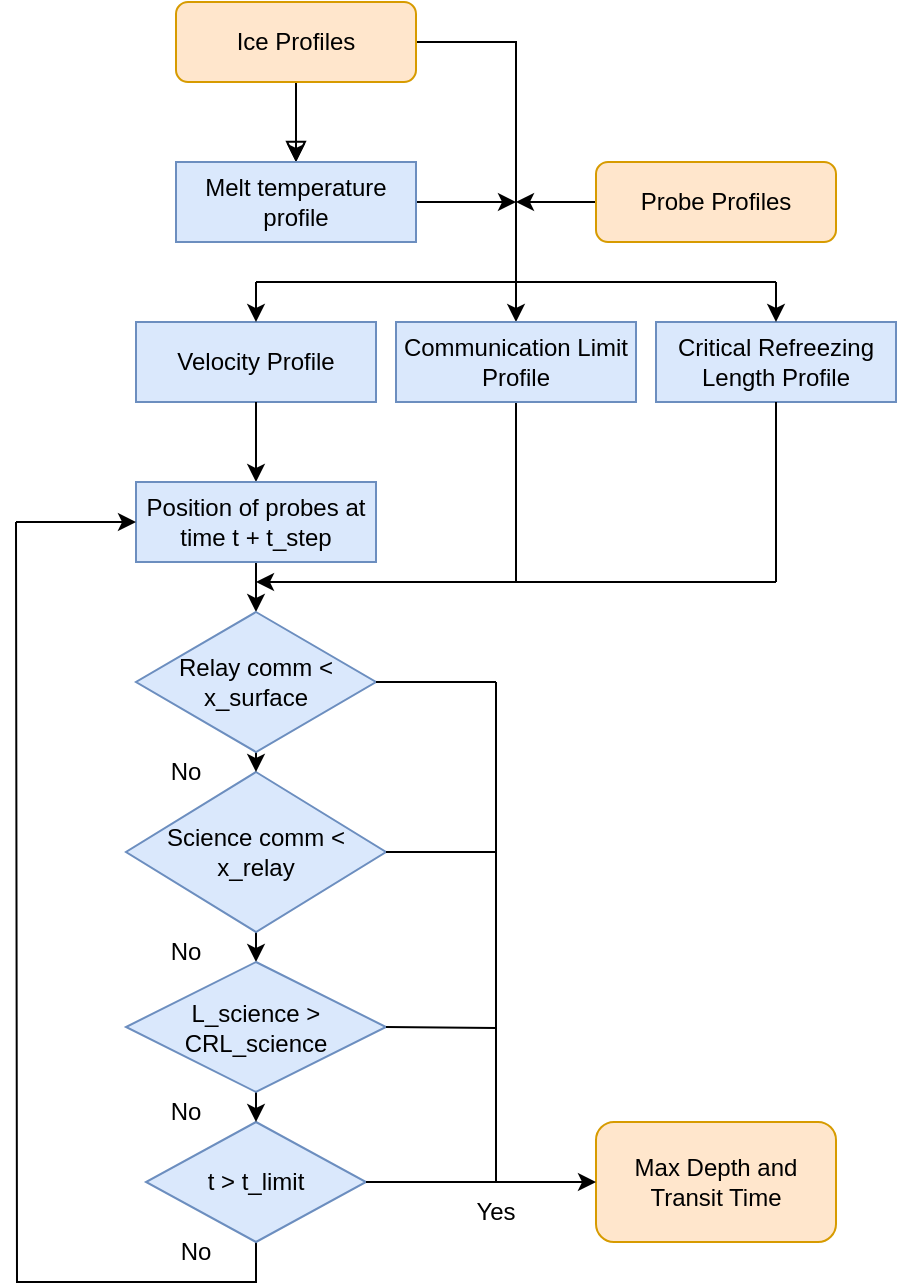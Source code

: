 <mxfile version="24.3.1" type="github">
  <diagram id="C5RBs43oDa-KdzZeNtuy" name="Page-1">
    <mxGraphModel dx="936" dy="629" grid="1" gridSize="10" guides="1" tooltips="1" connect="1" arrows="1" fold="1" page="1" pageScale="1" pageWidth="827" pageHeight="1169" math="0" shadow="0">
      <root>
        <mxCell id="WIyWlLk6GJQsqaUBKTNV-0" />
        <mxCell id="WIyWlLk6GJQsqaUBKTNV-1" parent="WIyWlLk6GJQsqaUBKTNV-0" />
        <mxCell id="WIyWlLk6GJQsqaUBKTNV-2" value="" style="rounded=0;html=1;jettySize=auto;orthogonalLoop=1;fontSize=11;endArrow=block;endFill=0;endSize=8;strokeWidth=1;shadow=0;labelBackgroundColor=none;edgeStyle=orthogonalEdgeStyle;entryX=0.5;entryY=0;entryDx=0;entryDy=0;" parent="WIyWlLk6GJQsqaUBKTNV-1" target="LpC0P-z5zk0IUvHgdQZO-3" edge="1">
          <mxGeometry relative="1" as="geometry">
            <mxPoint x="180" y="60" as="sourcePoint" />
            <mxPoint x="220" y="200" as="targetPoint" />
            <Array as="points">
              <mxPoint x="220" y="60" />
            </Array>
          </mxGeometry>
        </mxCell>
        <mxCell id="LpC0P-z5zk0IUvHgdQZO-7" style="edgeStyle=orthogonalEdgeStyle;rounded=0;orthogonalLoop=1;jettySize=auto;html=1;exitX=1;exitY=0.5;exitDx=0;exitDy=0;entryX=0.5;entryY=0;entryDx=0;entryDy=0;" edge="1" parent="WIyWlLk6GJQsqaUBKTNV-1" source="WIyWlLk6GJQsqaUBKTNV-3" target="LpC0P-z5zk0IUvHgdQZO-15">
          <mxGeometry relative="1" as="geometry">
            <mxPoint x="330" y="190" as="targetPoint" />
          </mxGeometry>
        </mxCell>
        <mxCell id="LpC0P-z5zk0IUvHgdQZO-12" value="" style="edgeStyle=orthogonalEdgeStyle;rounded=0;orthogonalLoop=1;jettySize=auto;html=1;" edge="1" parent="WIyWlLk6GJQsqaUBKTNV-1" source="WIyWlLk6GJQsqaUBKTNV-3" target="LpC0P-z5zk0IUvHgdQZO-3">
          <mxGeometry relative="1" as="geometry" />
        </mxCell>
        <mxCell id="WIyWlLk6GJQsqaUBKTNV-3" value="Ice Profiles" style="rounded=1;whiteSpace=wrap;html=1;fontSize=12;glass=0;strokeWidth=1;shadow=0;fillColor=#ffe6cc;strokeColor=#d79b00;" parent="WIyWlLk6GJQsqaUBKTNV-1" vertex="1">
          <mxGeometry x="160" y="40" width="120" height="40" as="geometry" />
        </mxCell>
        <mxCell id="LpC0P-z5zk0IUvHgdQZO-11" style="edgeStyle=orthogonalEdgeStyle;rounded=0;orthogonalLoop=1;jettySize=auto;html=1;exitX=0;exitY=0.5;exitDx=0;exitDy=0;" edge="1" parent="WIyWlLk6GJQsqaUBKTNV-1" source="LpC0P-z5zk0IUvHgdQZO-0">
          <mxGeometry relative="1" as="geometry">
            <mxPoint x="330" y="140" as="targetPoint" />
          </mxGeometry>
        </mxCell>
        <mxCell id="LpC0P-z5zk0IUvHgdQZO-0" value="Probe Profiles" style="rounded=1;whiteSpace=wrap;html=1;fillColor=#ffe6cc;strokeColor=#d79b00;" vertex="1" parent="WIyWlLk6GJQsqaUBKTNV-1">
          <mxGeometry x="370" y="120" width="120" height="40" as="geometry" />
        </mxCell>
        <mxCell id="LpC0P-z5zk0IUvHgdQZO-10" style="edgeStyle=orthogonalEdgeStyle;rounded=0;orthogonalLoop=1;jettySize=auto;html=1;exitX=1;exitY=0.5;exitDx=0;exitDy=0;" edge="1" parent="WIyWlLk6GJQsqaUBKTNV-1" source="LpC0P-z5zk0IUvHgdQZO-3">
          <mxGeometry relative="1" as="geometry">
            <mxPoint x="330" y="140" as="targetPoint" />
          </mxGeometry>
        </mxCell>
        <mxCell id="LpC0P-z5zk0IUvHgdQZO-3" value="Melt temperature profile" style="rounded=0;whiteSpace=wrap;html=1;fillColor=#dae8fc;strokeColor=#6c8ebf;" vertex="1" parent="WIyWlLk6GJQsqaUBKTNV-1">
          <mxGeometry x="160" y="120" width="120" height="40" as="geometry" />
        </mxCell>
        <mxCell id="LpC0P-z5zk0IUvHgdQZO-14" value="Velocity Profile" style="rounded=0;whiteSpace=wrap;html=1;fillColor=#dae8fc;strokeColor=#6c8ebf;" vertex="1" parent="WIyWlLk6GJQsqaUBKTNV-1">
          <mxGeometry x="140" y="200" width="120" height="40" as="geometry" />
        </mxCell>
        <mxCell id="LpC0P-z5zk0IUvHgdQZO-39" style="edgeStyle=orthogonalEdgeStyle;rounded=0;orthogonalLoop=1;jettySize=auto;html=1;exitX=0.5;exitY=1;exitDx=0;exitDy=0;endArrow=none;endFill=0;" edge="1" parent="WIyWlLk6GJQsqaUBKTNV-1" source="LpC0P-z5zk0IUvHgdQZO-15">
          <mxGeometry relative="1" as="geometry">
            <mxPoint x="330" y="330" as="targetPoint" />
          </mxGeometry>
        </mxCell>
        <mxCell id="LpC0P-z5zk0IUvHgdQZO-15" value="Communication Limit Profile" style="rounded=0;whiteSpace=wrap;html=1;fillColor=#dae8fc;strokeColor=#6c8ebf;" vertex="1" parent="WIyWlLk6GJQsqaUBKTNV-1">
          <mxGeometry x="270" y="200" width="120" height="40" as="geometry" />
        </mxCell>
        <mxCell id="LpC0P-z5zk0IUvHgdQZO-16" value="Critical Refreezing Length Profile" style="rounded=0;whiteSpace=wrap;html=1;fillColor=#dae8fc;strokeColor=#6c8ebf;" vertex="1" parent="WIyWlLk6GJQsqaUBKTNV-1">
          <mxGeometry x="400" y="200" width="120" height="40" as="geometry" />
        </mxCell>
        <mxCell id="LpC0P-z5zk0IUvHgdQZO-17" value="" style="endArrow=none;html=1;rounded=0;endFill=0;" edge="1" parent="WIyWlLk6GJQsqaUBKTNV-1">
          <mxGeometry width="50" height="50" relative="1" as="geometry">
            <mxPoint x="330" y="180" as="sourcePoint" />
            <mxPoint x="460" y="180" as="targetPoint" />
          </mxGeometry>
        </mxCell>
        <mxCell id="LpC0P-z5zk0IUvHgdQZO-18" value="" style="endArrow=none;html=1;rounded=0;endFill=0;" edge="1" parent="WIyWlLk6GJQsqaUBKTNV-1">
          <mxGeometry width="50" height="50" relative="1" as="geometry">
            <mxPoint x="330" y="180" as="sourcePoint" />
            <mxPoint x="200" y="180" as="targetPoint" />
          </mxGeometry>
        </mxCell>
        <mxCell id="LpC0P-z5zk0IUvHgdQZO-19" value="" style="endArrow=classic;html=1;rounded=0;entryX=0.5;entryY=0;entryDx=0;entryDy=0;" edge="1" parent="WIyWlLk6GJQsqaUBKTNV-1" target="LpC0P-z5zk0IUvHgdQZO-16">
          <mxGeometry width="50" height="50" relative="1" as="geometry">
            <mxPoint x="460" y="180" as="sourcePoint" />
            <mxPoint x="462" y="200" as="targetPoint" />
          </mxGeometry>
        </mxCell>
        <mxCell id="LpC0P-z5zk0IUvHgdQZO-20" value="" style="endArrow=classic;html=1;rounded=0;entryX=0.5;entryY=0;entryDx=0;entryDy=0;" edge="1" parent="WIyWlLk6GJQsqaUBKTNV-1" target="LpC0P-z5zk0IUvHgdQZO-14">
          <mxGeometry width="50" height="50" relative="1" as="geometry">
            <mxPoint x="200" y="180" as="sourcePoint" />
            <mxPoint x="430" y="290" as="targetPoint" />
          </mxGeometry>
        </mxCell>
        <mxCell id="LpC0P-z5zk0IUvHgdQZO-21" value="" style="endArrow=classic;html=1;rounded=0;exitX=0.5;exitY=1;exitDx=0;exitDy=0;" edge="1" parent="WIyWlLk6GJQsqaUBKTNV-1" source="LpC0P-z5zk0IUvHgdQZO-14">
          <mxGeometry width="50" height="50" relative="1" as="geometry">
            <mxPoint x="380" y="340" as="sourcePoint" />
            <mxPoint x="200" y="280" as="targetPoint" />
          </mxGeometry>
        </mxCell>
        <mxCell id="LpC0P-z5zk0IUvHgdQZO-34" style="edgeStyle=orthogonalEdgeStyle;rounded=0;orthogonalLoop=1;jettySize=auto;html=1;exitX=0.5;exitY=1;exitDx=0;exitDy=0;entryX=0.5;entryY=0;entryDx=0;entryDy=0;" edge="1" parent="WIyWlLk6GJQsqaUBKTNV-1" source="LpC0P-z5zk0IUvHgdQZO-23" target="LpC0P-z5zk0IUvHgdQZO-26">
          <mxGeometry relative="1" as="geometry" />
        </mxCell>
        <mxCell id="LpC0P-z5zk0IUvHgdQZO-23" value="Position of probes at time t + t_step" style="rounded=0;whiteSpace=wrap;html=1;fillColor=#dae8fc;strokeColor=#6c8ebf;" vertex="1" parent="WIyWlLk6GJQsqaUBKTNV-1">
          <mxGeometry x="140" y="280" width="120" height="40" as="geometry" />
        </mxCell>
        <mxCell id="LpC0P-z5zk0IUvHgdQZO-33" style="edgeStyle=orthogonalEdgeStyle;rounded=0;orthogonalLoop=1;jettySize=auto;html=1;exitX=0.5;exitY=1;exitDx=0;exitDy=0;endArrow=none;endFill=0;" edge="1" parent="WIyWlLk6GJQsqaUBKTNV-1" source="LpC0P-z5zk0IUvHgdQZO-24">
          <mxGeometry relative="1" as="geometry">
            <mxPoint x="80" y="300" as="targetPoint" />
          </mxGeometry>
        </mxCell>
        <mxCell id="LpC0P-z5zk0IUvHgdQZO-24" value="t &amp;gt; t_limit" style="rhombus;whiteSpace=wrap;html=1;fillColor=#dae8fc;strokeColor=#6c8ebf;" vertex="1" parent="WIyWlLk6GJQsqaUBKTNV-1">
          <mxGeometry x="145" y="600" width="110" height="60" as="geometry" />
        </mxCell>
        <mxCell id="LpC0P-z5zk0IUvHgdQZO-31" style="edgeStyle=orthogonalEdgeStyle;rounded=0;orthogonalLoop=1;jettySize=auto;html=1;exitX=0.5;exitY=1;exitDx=0;exitDy=0;entryX=0.5;entryY=0;entryDx=0;entryDy=0;" edge="1" parent="WIyWlLk6GJQsqaUBKTNV-1" source="LpC0P-z5zk0IUvHgdQZO-25" target="LpC0P-z5zk0IUvHgdQZO-27">
          <mxGeometry relative="1" as="geometry" />
        </mxCell>
        <mxCell id="LpC0P-z5zk0IUvHgdQZO-25" value="Science comm &amp;lt; x_relay" style="rhombus;whiteSpace=wrap;html=1;fillColor=#dae8fc;strokeColor=#6c8ebf;" vertex="1" parent="WIyWlLk6GJQsqaUBKTNV-1">
          <mxGeometry x="135" y="425" width="130" height="80" as="geometry" />
        </mxCell>
        <mxCell id="LpC0P-z5zk0IUvHgdQZO-30" style="edgeStyle=orthogonalEdgeStyle;rounded=0;orthogonalLoop=1;jettySize=auto;html=1;exitX=0.5;exitY=1;exitDx=0;exitDy=0;entryX=0.5;entryY=0;entryDx=0;entryDy=0;" edge="1" parent="WIyWlLk6GJQsqaUBKTNV-1" source="LpC0P-z5zk0IUvHgdQZO-26" target="LpC0P-z5zk0IUvHgdQZO-25">
          <mxGeometry relative="1" as="geometry" />
        </mxCell>
        <mxCell id="LpC0P-z5zk0IUvHgdQZO-26" value="Relay comm &amp;lt; x_surface" style="rhombus;whiteSpace=wrap;html=1;fillColor=#dae8fc;strokeColor=#6c8ebf;" vertex="1" parent="WIyWlLk6GJQsqaUBKTNV-1">
          <mxGeometry x="140" y="345" width="120" height="70" as="geometry" />
        </mxCell>
        <mxCell id="LpC0P-z5zk0IUvHgdQZO-32" style="edgeStyle=orthogonalEdgeStyle;rounded=0;orthogonalLoop=1;jettySize=auto;html=1;exitX=0.5;exitY=1;exitDx=0;exitDy=0;entryX=0.5;entryY=0;entryDx=0;entryDy=0;" edge="1" parent="WIyWlLk6GJQsqaUBKTNV-1" source="LpC0P-z5zk0IUvHgdQZO-27" target="LpC0P-z5zk0IUvHgdQZO-24">
          <mxGeometry relative="1" as="geometry" />
        </mxCell>
        <mxCell id="LpC0P-z5zk0IUvHgdQZO-27" value="L_science &amp;gt; CRL_science" style="rhombus;whiteSpace=wrap;html=1;fillColor=#dae8fc;strokeColor=#6c8ebf;" vertex="1" parent="WIyWlLk6GJQsqaUBKTNV-1">
          <mxGeometry x="135" y="520" width="130" height="65" as="geometry" />
        </mxCell>
        <mxCell id="LpC0P-z5zk0IUvHgdQZO-35" value="" style="endArrow=classic;startArrow=none;html=1;rounded=0;startFill=0;entryX=0;entryY=0.5;entryDx=0;entryDy=0;" edge="1" parent="WIyWlLk6GJQsqaUBKTNV-1" target="LpC0P-z5zk0IUvHgdQZO-23">
          <mxGeometry width="50" height="50" relative="1" as="geometry">
            <mxPoint x="80" y="300" as="sourcePoint" />
            <mxPoint x="200" y="250" as="targetPoint" />
          </mxGeometry>
        </mxCell>
        <mxCell id="LpC0P-z5zk0IUvHgdQZO-40" value="" style="endArrow=classic;html=1;rounded=0;" edge="1" parent="WIyWlLk6GJQsqaUBKTNV-1">
          <mxGeometry width="50" height="50" relative="1" as="geometry">
            <mxPoint x="330" y="330" as="sourcePoint" />
            <mxPoint x="200" y="330" as="targetPoint" />
          </mxGeometry>
        </mxCell>
        <mxCell id="LpC0P-z5zk0IUvHgdQZO-41" value="" style="endArrow=none;html=1;rounded=0;exitX=0.5;exitY=1;exitDx=0;exitDy=0;endFill=0;" edge="1" parent="WIyWlLk6GJQsqaUBKTNV-1" source="LpC0P-z5zk0IUvHgdQZO-16">
          <mxGeometry width="50" height="50" relative="1" as="geometry">
            <mxPoint x="240" y="480" as="sourcePoint" />
            <mxPoint x="460" y="330" as="targetPoint" />
          </mxGeometry>
        </mxCell>
        <mxCell id="LpC0P-z5zk0IUvHgdQZO-42" value="" style="endArrow=none;html=1;rounded=0;endFill=0;" edge="1" parent="WIyWlLk6GJQsqaUBKTNV-1">
          <mxGeometry width="50" height="50" relative="1" as="geometry">
            <mxPoint x="460" y="330" as="sourcePoint" />
            <mxPoint x="330" y="330" as="targetPoint" />
          </mxGeometry>
        </mxCell>
        <mxCell id="LpC0P-z5zk0IUvHgdQZO-44" value="Max Depth and Transit Time" style="rounded=1;whiteSpace=wrap;html=1;fillColor=#ffe6cc;strokeColor=#d79b00;" vertex="1" parent="WIyWlLk6GJQsqaUBKTNV-1">
          <mxGeometry x="370" y="600" width="120" height="60" as="geometry" />
        </mxCell>
        <mxCell id="LpC0P-z5zk0IUvHgdQZO-45" value="" style="endArrow=none;html=1;rounded=0;endFill=0;" edge="1" parent="WIyWlLk6GJQsqaUBKTNV-1">
          <mxGeometry width="50" height="50" relative="1" as="geometry">
            <mxPoint x="320" y="380" as="sourcePoint" />
            <mxPoint x="320" y="630" as="targetPoint" />
          </mxGeometry>
        </mxCell>
        <mxCell id="LpC0P-z5zk0IUvHgdQZO-46" value="" style="endArrow=none;html=1;rounded=0;exitX=1;exitY=0.5;exitDx=0;exitDy=0;" edge="1" parent="WIyWlLk6GJQsqaUBKTNV-1" source="LpC0P-z5zk0IUvHgdQZO-26">
          <mxGeometry width="50" height="50" relative="1" as="geometry">
            <mxPoint x="220" y="470" as="sourcePoint" />
            <mxPoint x="320" y="380" as="targetPoint" />
          </mxGeometry>
        </mxCell>
        <mxCell id="LpC0P-z5zk0IUvHgdQZO-47" value="" style="endArrow=none;html=1;rounded=0;entryX=1;entryY=0.5;entryDx=0;entryDy=0;" edge="1" parent="WIyWlLk6GJQsqaUBKTNV-1" target="LpC0P-z5zk0IUvHgdQZO-25">
          <mxGeometry width="50" height="50" relative="1" as="geometry">
            <mxPoint x="320" y="465" as="sourcePoint" />
            <mxPoint x="270" y="420" as="targetPoint" />
          </mxGeometry>
        </mxCell>
        <mxCell id="LpC0P-z5zk0IUvHgdQZO-48" value="" style="endArrow=none;html=1;rounded=0;entryX=1;entryY=0.5;entryDx=0;entryDy=0;" edge="1" parent="WIyWlLk6GJQsqaUBKTNV-1" target="LpC0P-z5zk0IUvHgdQZO-27">
          <mxGeometry width="50" height="50" relative="1" as="geometry">
            <mxPoint x="320" y="553" as="sourcePoint" />
            <mxPoint x="270" y="420" as="targetPoint" />
          </mxGeometry>
        </mxCell>
        <mxCell id="LpC0P-z5zk0IUvHgdQZO-49" value="" style="endArrow=classic;html=1;rounded=0;exitX=1;exitY=0.5;exitDx=0;exitDy=0;entryX=0;entryY=0.5;entryDx=0;entryDy=0;endFill=1;" edge="1" parent="WIyWlLk6GJQsqaUBKTNV-1" source="LpC0P-z5zk0IUvHgdQZO-24" target="LpC0P-z5zk0IUvHgdQZO-44">
          <mxGeometry width="50" height="50" relative="1" as="geometry">
            <mxPoint x="220" y="470" as="sourcePoint" />
            <mxPoint x="270" y="420" as="targetPoint" />
          </mxGeometry>
        </mxCell>
        <mxCell id="LpC0P-z5zk0IUvHgdQZO-50" value="No" style="text;html=1;align=center;verticalAlign=middle;whiteSpace=wrap;rounded=0;" vertex="1" parent="WIyWlLk6GJQsqaUBKTNV-1">
          <mxGeometry x="135" y="410" width="60" height="30" as="geometry" />
        </mxCell>
        <mxCell id="LpC0P-z5zk0IUvHgdQZO-51" value="No" style="text;html=1;align=center;verticalAlign=middle;whiteSpace=wrap;rounded=0;" vertex="1" parent="WIyWlLk6GJQsqaUBKTNV-1">
          <mxGeometry x="135" y="500" width="60" height="30" as="geometry" />
        </mxCell>
        <mxCell id="LpC0P-z5zk0IUvHgdQZO-52" value="No" style="text;html=1;align=center;verticalAlign=middle;whiteSpace=wrap;rounded=0;" vertex="1" parent="WIyWlLk6GJQsqaUBKTNV-1">
          <mxGeometry x="135" y="580" width="60" height="30" as="geometry" />
        </mxCell>
        <mxCell id="LpC0P-z5zk0IUvHgdQZO-53" value="No" style="text;html=1;align=center;verticalAlign=middle;whiteSpace=wrap;rounded=0;" vertex="1" parent="WIyWlLk6GJQsqaUBKTNV-1">
          <mxGeometry x="140" y="650" width="60" height="30" as="geometry" />
        </mxCell>
        <mxCell id="LpC0P-z5zk0IUvHgdQZO-54" value="Yes" style="text;html=1;align=center;verticalAlign=middle;whiteSpace=wrap;rounded=0;" vertex="1" parent="WIyWlLk6GJQsqaUBKTNV-1">
          <mxGeometry x="290" y="630" width="60" height="30" as="geometry" />
        </mxCell>
      </root>
    </mxGraphModel>
  </diagram>
</mxfile>
